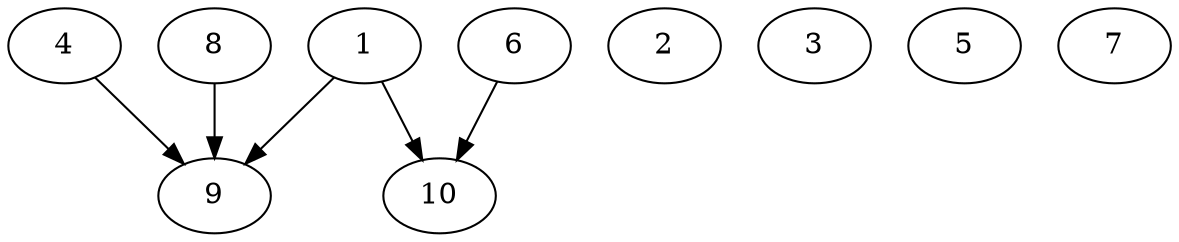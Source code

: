 // DAG automatically generated by daggen at Tue Aug  6 16:21:19 2019
// ./daggen --dot -n 10 --ccr 0.5 --fat 0.8 --regular 0.5 --density 0.6 --mindata 5242880 --maxdata 52428800 
digraph G {
  1 [size="72392704", alpha="0.02", expect_size="36196352"] 
  1 -> 9 [size ="36196352"]
  1 -> 10 [size ="36196352"]
  2 [size="56909824", alpha="0.02", expect_size="28454912"] 
  3 [size="100386816", alpha="0.06", expect_size="50193408"] 
  4 [size="101527552", alpha="0.12", expect_size="50763776"] 
  4 -> 9 [size ="50763776"]
  5 [size="76206080", alpha="0.11", expect_size="38103040"] 
  6 [size="92170240", alpha="0.07", expect_size="46085120"] 
  6 -> 10 [size ="46085120"]
  7 [size="15235072", alpha="0.02", expect_size="7617536"] 
  8 [size="44789760", alpha="0.15", expect_size="22394880"] 
  8 -> 9 [size ="22394880"]
  9 [size="25825280", alpha="0.09", expect_size="12912640"] 
  10 [size="23742464", alpha="0.08", expect_size="11871232"] 
}
